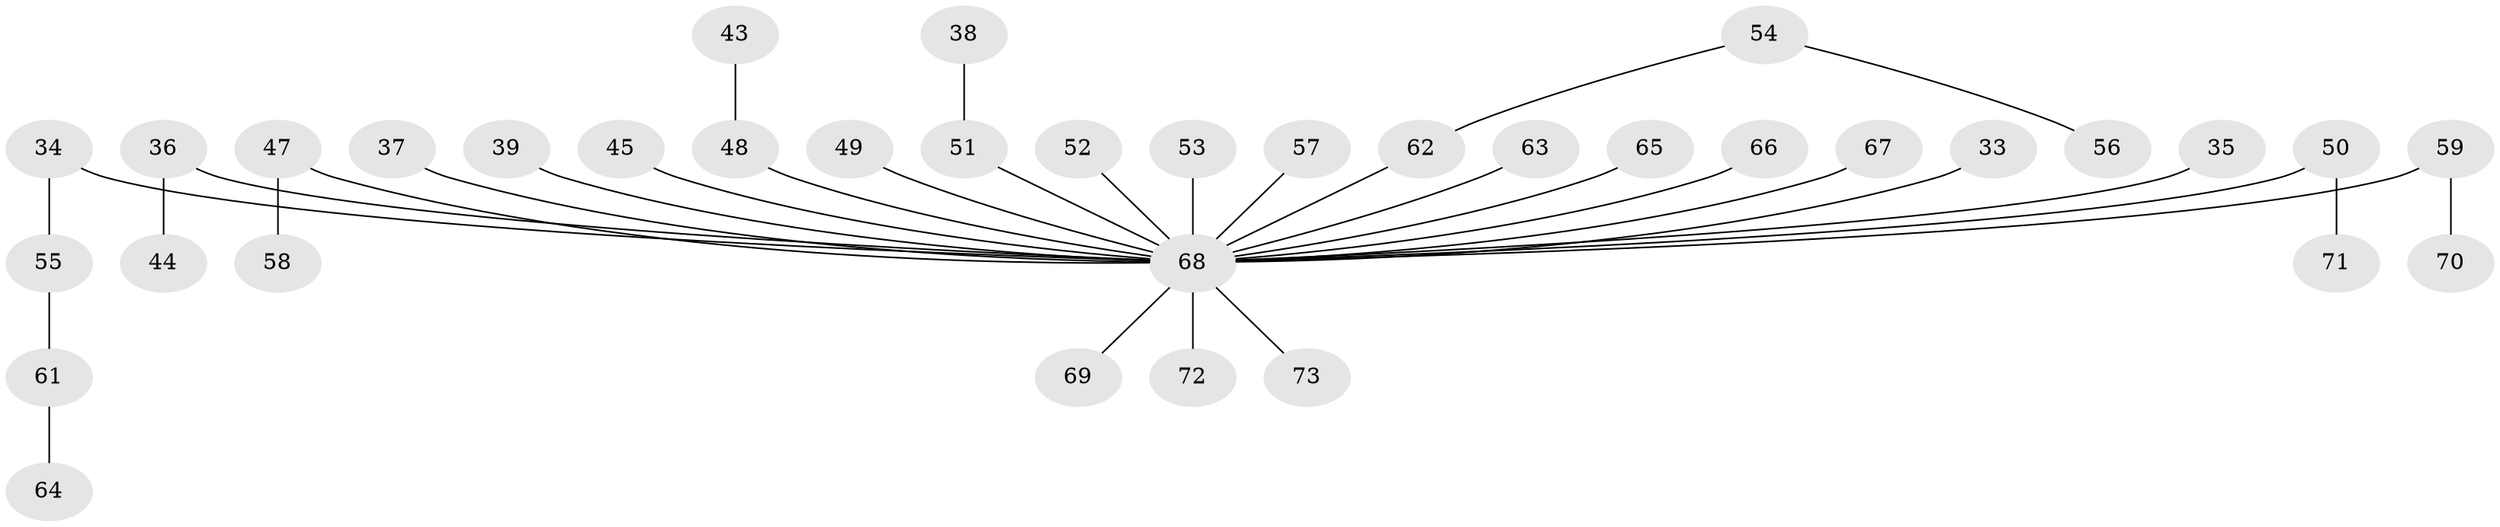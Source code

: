// original degree distribution, {8: 0.0136986301369863, 7: 0.0136986301369863, 2: 0.2191780821917808, 3: 0.1643835616438356, 6: 0.0136986301369863, 4: 0.0410958904109589, 1: 0.5205479452054794, 5: 0.0136986301369863}
// Generated by graph-tools (version 1.1) at 2025/53/03/09/25 04:53:07]
// undirected, 36 vertices, 35 edges
graph export_dot {
graph [start="1"]
  node [color=gray90,style=filled];
  33 [super="+9+26"];
  34;
  35;
  36;
  37;
  38;
  39;
  43;
  44;
  45;
  47;
  48 [super="+40"];
  49;
  50;
  51 [super="+28"];
  52;
  53;
  54;
  55;
  56;
  57 [super="+32"];
  58;
  59;
  61;
  62 [super="+12"];
  63;
  64;
  65;
  66;
  67;
  68 [super="+25+42+20+22+27+60+41+31"];
  69;
  70;
  71;
  72;
  73;
  33 -- 68;
  34 -- 55;
  34 -- 68;
  35 -- 68;
  36 -- 44;
  36 -- 68;
  37 -- 68;
  38 -- 51;
  39 -- 68;
  43 -- 48;
  45 -- 68;
  47 -- 58;
  47 -- 68;
  48 -- 68;
  49 -- 68;
  50 -- 71;
  50 -- 68;
  51 -- 68;
  52 -- 68;
  53 -- 68;
  54 -- 56;
  54 -- 62;
  55 -- 61;
  57 -- 68;
  59 -- 70;
  59 -- 68;
  61 -- 64;
  62 -- 68;
  63 -- 68;
  65 -- 68;
  66 -- 68;
  67 -- 68;
  68 -- 73;
  68 -- 69;
  68 -- 72;
}
